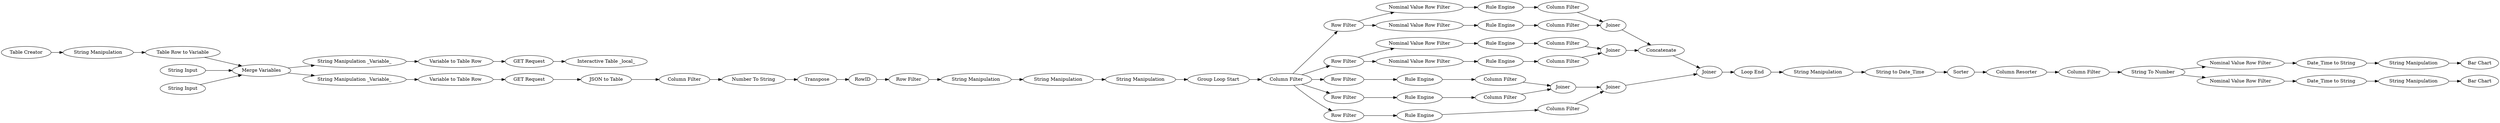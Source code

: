 digraph {
	579 -> 577
	362 -> 361
	424 -> 425
	347 -> 349
	368 -> 393
	370 -> 419
	401 -> 403
	565 -> 566
	402 -> 400
	552 -> 79
	348 -> 350
	79 -> 82
	83 -> 84
	349 -> 348
	387 -> 388
	85 -> 94
	425 -> 572
	582 -> 583
	396 -> 398
	567 -> 552
	399 -> 397
	422 -> 83
	394 -> 403
	365 -> 368
	391 -> 386
	397 -> 395
	351 -> 352
	349 -> 355
	395 -> 401
	385 -> 394
	402 -> 399
	423 -> 424
	349 -> 392
	392 -> 391
	393 -> 370
	420 -> 423
	581 -> 582
	352 -> 363
	355 -> 356
	392 -> 389
	419 -> 418
	576 -> 579
	554 -> 567
	559 -> 569
	572 -> 576
	566 -> 562
	356 -> 365
	398 -> 401
	349 -> 351
	82 -> 422
	388 -> 394
	558 -> 573
	556 -> 573
	350 -> 362
	389 -> 387
	361 -> 368
	84 -> 85
	580 -> 581
	569 -> 573
	400 -> 396
	95 -> 96
	363 -> 361
	573 -> 565
	425 -> 580
	573 -> 554
	96 -> 347
	403 -> 393
	349 -> 402
	94 -> 95
	560 -> 559
	418 -> 420
	562 -> 574
	386 -> 385
	351 [label="Row Filter"]
	401 [label=Joiner]
	400 [label="Nominal Value Row Filter"]
	582 [label="String Manipulation"]
	79 [label="JSON to Table"]
	365 [label="Column Filter"]
	559 [label="String Manipulation"]
	419 [label="String Manipulation"]
	562 [label="GET Request"]
	558 [label="String Input"]
	398 [label="Column Filter"]
	576 [label="Date_Time to String"]
	394 [label=Joiner]
	581 [label="Date_Time to String"]
	363 [label="Column Filter"]
	423 [label="Column Resorter"]
	573 [label="Merge Variables"]
	387 [label="Rule Engine"]
	403 [label=Concatenate]
	84 [label=RowID]
	425 [label="String To Number"]
	565 [label="String Manipulation _Variable_"]
	420 [label=Sorter]
	424 [label="Column Filter"]
	348 [label="Row Filter"]
	361 [label=Joiner]
	566 [label="Variable to Table Row"]
	392 [label="Row Filter"]
	85 [label="Row Filter"]
	386 [label="Rule Engine"]
	579 [label="String Manipulation"]
	580 [label="Nominal Value Row Filter"]
	391 [label="Nominal Value Row Filter"]
	397 [label="Rule Engine"]
	385 [label="Column Filter"]
	396 [label="Rule Engine"]
	418 [label="String to Date_Time"]
	583 [label="Bar Chart"]
	567 [label="Variable to Table Row"]
	356 [label="Rule Engine"]
	388 [label="Column Filter"]
	560 [label="Table Creator"]
	368 [label=Joiner]
	399 [label="Nominal Value Row Filter"]
	352 [label="Rule Engine"]
	83 [label=Transpose]
	569 [label="Table Row to Variable"]
	370 [label="Loop End"]
	422 [label="Number To String"]
	94 [label="String Manipulation"]
	577 [label="Bar Chart"]
	350 [label="Rule Engine"]
	389 [label="Nominal Value Row Filter"]
	96 [label="String Manipulation"]
	574 [label="Interactive Table _local_"]
	362 [label="Column Filter"]
	355 [label="Row Filter"]
	395 [label="Column Filter"]
	82 [label="Column Filter"]
	572 [label="Nominal Value Row Filter"]
	393 [label=Joiner]
	554 [label="String Manipulation _Variable_"]
	95 [label="String Manipulation"]
	552 [label="GET Request"]
	349 [label="Column Filter"]
	402 [label="Row Filter"]
	556 [label="String Input"]
	347 [label="Group Loop Start"]
	rankdir=LR
}
